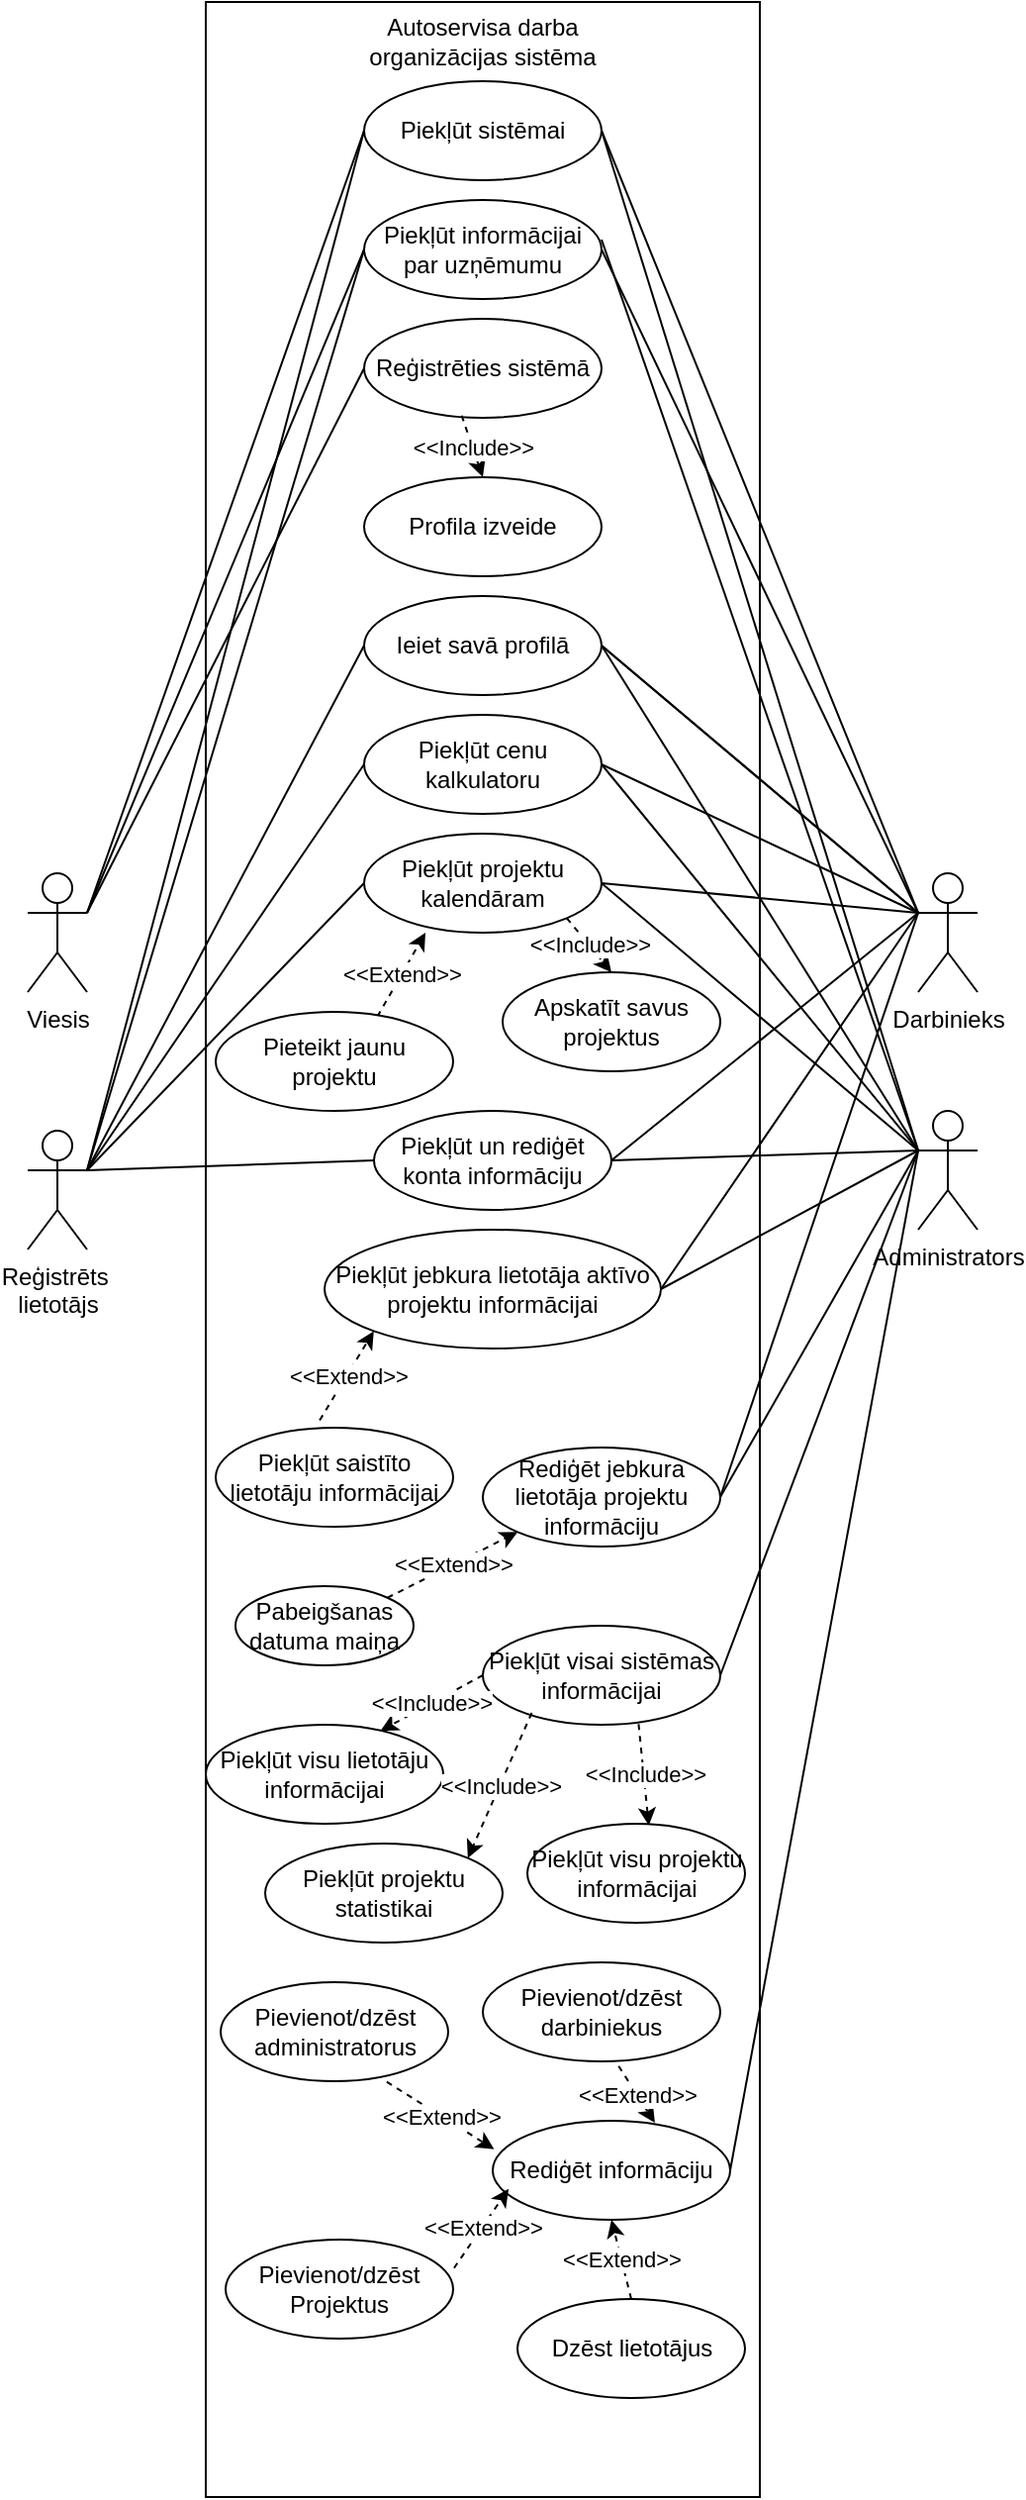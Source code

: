 <mxfile version="26.0.11">
  <diagram name="Page-1" id="uTuMJ24y415ABYmsvGK3">
    <mxGraphModel dx="2036" dy="1322" grid="1" gridSize="10" guides="1" tooltips="1" connect="1" arrows="1" fold="1" page="1" pageScale="1" pageWidth="850" pageHeight="1100" math="0" shadow="0">
      <root>
        <mxCell id="0" />
        <mxCell id="1" parent="0" />
        <mxCell id="q04trqsO_TdyiEDmOI59-2" value="Viesis" style="shape=umlActor;verticalLabelPosition=bottom;verticalAlign=top;html=1;outlineConnect=0;" parent="1" vertex="1">
          <mxGeometry x="320" y="440" width="30" height="60" as="geometry" />
        </mxCell>
        <mxCell id="q04trqsO_TdyiEDmOI59-3" value="Reģistrēts&amp;nbsp;&lt;div&gt;lietotājs&lt;/div&gt;" style="shape=umlActor;verticalLabelPosition=bottom;verticalAlign=top;html=1;outlineConnect=0;" parent="1" vertex="1">
          <mxGeometry x="320" y="570" width="30" height="60" as="geometry" />
        </mxCell>
        <mxCell id="q04trqsO_TdyiEDmOI59-4" value="Administrators" style="shape=umlActor;verticalLabelPosition=bottom;verticalAlign=top;html=1;outlineConnect=0;" parent="1" vertex="1">
          <mxGeometry x="770" y="560" width="30" height="60" as="geometry" />
        </mxCell>
        <mxCell id="q04trqsO_TdyiEDmOI59-5" value="Darbinieks" style="shape=umlActor;verticalLabelPosition=bottom;verticalAlign=top;html=1;outlineConnect=0;" parent="1" vertex="1">
          <mxGeometry x="770" y="440" width="30" height="60" as="geometry" />
        </mxCell>
        <mxCell id="q04trqsO_TdyiEDmOI59-8" value="" style="rounded=0;whiteSpace=wrap;html=1;fillColor=none;" parent="1" vertex="1">
          <mxGeometry x="410" width="280" height="1260" as="geometry" />
        </mxCell>
        <mxCell id="q04trqsO_TdyiEDmOI59-9" value="Autoservisa darba organizācijas sistēma" style="text;html=1;align=center;verticalAlign=middle;whiteSpace=wrap;rounded=0;" parent="1" vertex="1">
          <mxGeometry x="470" width="160" height="40" as="geometry" />
        </mxCell>
        <mxCell id="q04trqsO_TdyiEDmOI59-11" value="Piekļūt sistēmai" style="ellipse;whiteSpace=wrap;html=1;" parent="1" vertex="1">
          <mxGeometry x="490" y="40" width="120" height="50" as="geometry" />
        </mxCell>
        <mxCell id="q04trqsO_TdyiEDmOI59-12" value="" style="endArrow=none;html=1;rounded=0;entryX=0;entryY=0.5;entryDx=0;entryDy=0;" parent="1" target="q04trqsO_TdyiEDmOI59-11" edge="1">
          <mxGeometry width="50" height="50" relative="1" as="geometry">
            <mxPoint x="350" y="460" as="sourcePoint" />
            <mxPoint x="600" y="550" as="targetPoint" />
          </mxGeometry>
        </mxCell>
        <mxCell id="q04trqsO_TdyiEDmOI59-13" value="" style="endArrow=none;html=1;rounded=0;entryX=0;entryY=0.5;entryDx=0;entryDy=0;exitX=1;exitY=0.333;exitDx=0;exitDy=0;exitPerimeter=0;" parent="1" source="q04trqsO_TdyiEDmOI59-3" target="q04trqsO_TdyiEDmOI59-11" edge="1">
          <mxGeometry width="50" height="50" relative="1" as="geometry">
            <mxPoint x="550" y="600" as="sourcePoint" />
            <mxPoint x="600" y="550" as="targetPoint" />
          </mxGeometry>
        </mxCell>
        <mxCell id="q04trqsO_TdyiEDmOI59-14" value="Piekļūt informācijai par uzņēmumu" style="ellipse;whiteSpace=wrap;html=1;" parent="1" vertex="1">
          <mxGeometry x="490" y="100" width="120" height="50" as="geometry" />
        </mxCell>
        <mxCell id="q04trqsO_TdyiEDmOI59-16" value="" style="endArrow=none;html=1;rounded=0;entryX=0;entryY=0.5;entryDx=0;entryDy=0;exitX=1;exitY=0.333;exitDx=0;exitDy=0;exitPerimeter=0;" parent="1" source="q04trqsO_TdyiEDmOI59-3" target="q04trqsO_TdyiEDmOI59-14" edge="1">
          <mxGeometry width="50" height="50" relative="1" as="geometry">
            <mxPoint x="370" y="590" as="sourcePoint" />
            <mxPoint x="600" y="550" as="targetPoint" />
          </mxGeometry>
        </mxCell>
        <mxCell id="q04trqsO_TdyiEDmOI59-17" value="" style="endArrow=none;html=1;rounded=0;entryX=0;entryY=0.5;entryDx=0;entryDy=0;" parent="1" target="q04trqsO_TdyiEDmOI59-14" edge="1">
          <mxGeometry width="50" height="50" relative="1" as="geometry">
            <mxPoint x="350" y="460" as="sourcePoint" />
            <mxPoint x="510" y="325" as="targetPoint" />
          </mxGeometry>
        </mxCell>
        <mxCell id="q04trqsO_TdyiEDmOI59-18" value="" style="endArrow=none;html=1;rounded=0;entryX=1;entryY=0.5;entryDx=0;entryDy=0;exitX=0;exitY=0.333;exitDx=0;exitDy=0;exitPerimeter=0;" parent="1" source="q04trqsO_TdyiEDmOI59-5" target="q04trqsO_TdyiEDmOI59-11" edge="1">
          <mxGeometry width="50" height="50" relative="1" as="geometry">
            <mxPoint x="550" y="300" as="sourcePoint" />
            <mxPoint x="600" y="250" as="targetPoint" />
          </mxGeometry>
        </mxCell>
        <mxCell id="q04trqsO_TdyiEDmOI59-19" value="" style="endArrow=none;html=1;rounded=0;entryX=1;entryY=0.5;entryDx=0;entryDy=0;" parent="1" target="q04trqsO_TdyiEDmOI59-14" edge="1">
          <mxGeometry width="50" height="50" relative="1" as="geometry">
            <mxPoint x="770" y="460" as="sourcePoint" />
            <mxPoint x="600" y="250" as="targetPoint" />
          </mxGeometry>
        </mxCell>
        <mxCell id="q04trqsO_TdyiEDmOI59-20" value="" style="endArrow=none;html=1;rounded=0;exitX=0;exitY=0.333;exitDx=0;exitDy=0;exitPerimeter=0;entryX=1;entryY=0.4;entryDx=0;entryDy=0;entryPerimeter=0;" parent="1" source="q04trqsO_TdyiEDmOI59-4" target="q04trqsO_TdyiEDmOI59-14" edge="1">
          <mxGeometry width="50" height="50" relative="1" as="geometry">
            <mxPoint x="550" y="300" as="sourcePoint" />
            <mxPoint x="600" y="250" as="targetPoint" />
          </mxGeometry>
        </mxCell>
        <mxCell id="q04trqsO_TdyiEDmOI59-21" value="" style="endArrow=none;html=1;rounded=0;exitX=0;exitY=0.333;exitDx=0;exitDy=0;exitPerimeter=0;entryX=1;entryY=0.5;entryDx=0;entryDy=0;" parent="1" source="q04trqsO_TdyiEDmOI59-4" target="q04trqsO_TdyiEDmOI59-11" edge="1">
          <mxGeometry width="50" height="50" relative="1" as="geometry">
            <mxPoint x="550" y="300" as="sourcePoint" />
            <mxPoint x="620" y="180" as="targetPoint" />
          </mxGeometry>
        </mxCell>
        <mxCell id="jBZMnw3EPrdcibrqjrfa-2" value="Reģistrēties sistēmā" style="ellipse;whiteSpace=wrap;html=1;" parent="1" vertex="1">
          <mxGeometry x="490" y="160" width="120" height="50" as="geometry" />
        </mxCell>
        <mxCell id="jBZMnw3EPrdcibrqjrfa-3" value="" style="endArrow=none;html=1;rounded=0;entryX=0;entryY=0.5;entryDx=0;entryDy=0;exitX=1;exitY=0.333;exitDx=0;exitDy=0;exitPerimeter=0;" parent="1" source="q04trqsO_TdyiEDmOI59-2" target="jBZMnw3EPrdcibrqjrfa-2" edge="1">
          <mxGeometry width="50" height="50" relative="1" as="geometry">
            <mxPoint x="370" y="460" as="sourcePoint" />
            <mxPoint x="640" y="410" as="targetPoint" />
          </mxGeometry>
        </mxCell>
        <mxCell id="jBZMnw3EPrdcibrqjrfa-4" value="Profila izveide" style="ellipse;whiteSpace=wrap;html=1;" parent="1" vertex="1">
          <mxGeometry x="490" y="240" width="120" height="50" as="geometry" />
        </mxCell>
        <mxCell id="jBZMnw3EPrdcibrqjrfa-7" value="" style="endArrow=classic;html=1;rounded=0;dashed=1;entryX=0.5;entryY=0;entryDx=0;entryDy=0;exitX=0.411;exitY=0.977;exitDx=0;exitDy=0;exitPerimeter=0;" parent="1" source="jBZMnw3EPrdcibrqjrfa-2" target="jBZMnw3EPrdcibrqjrfa-4" edge="1">
          <mxGeometry relative="1" as="geometry">
            <mxPoint x="560" y="430" as="sourcePoint" />
            <mxPoint x="660" y="430" as="targetPoint" />
          </mxGeometry>
        </mxCell>
        <mxCell id="jBZMnw3EPrdcibrqjrfa-8" value="&amp;lt;&amp;lt;Include&amp;gt;&amp;gt;" style="edgeLabel;resizable=0;html=1;;align=center;verticalAlign=middle;" parent="jBZMnw3EPrdcibrqjrfa-7" connectable="0" vertex="1">
          <mxGeometry relative="1" as="geometry" />
        </mxCell>
        <mxCell id="jBZMnw3EPrdcibrqjrfa-9" value="Ieiet savā profilā" style="ellipse;whiteSpace=wrap;html=1;" parent="1" vertex="1">
          <mxGeometry x="490" y="300" width="120" height="50" as="geometry" />
        </mxCell>
        <mxCell id="jBZMnw3EPrdcibrqjrfa-10" value="" style="endArrow=none;html=1;rounded=0;exitX=1;exitY=0.333;exitDx=0;exitDy=0;exitPerimeter=0;entryX=0;entryY=0.5;entryDx=0;entryDy=0;" parent="1" source="q04trqsO_TdyiEDmOI59-3" target="jBZMnw3EPrdcibrqjrfa-9" edge="1">
          <mxGeometry width="50" height="50" relative="1" as="geometry">
            <mxPoint x="590" y="560" as="sourcePoint" />
            <mxPoint x="640" y="510" as="targetPoint" />
          </mxGeometry>
        </mxCell>
        <mxCell id="jBZMnw3EPrdcibrqjrfa-11" value="" style="endArrow=none;html=1;rounded=0;entryX=1;entryY=0.5;entryDx=0;entryDy=0;exitX=0;exitY=0.333;exitDx=0;exitDy=0;exitPerimeter=0;" parent="1" source="q04trqsO_TdyiEDmOI59-5" target="jBZMnw3EPrdcibrqjrfa-9" edge="1">
          <mxGeometry width="50" height="50" relative="1" as="geometry">
            <mxPoint x="590" y="560" as="sourcePoint" />
            <mxPoint x="640" y="510" as="targetPoint" />
          </mxGeometry>
        </mxCell>
        <mxCell id="jBZMnw3EPrdcibrqjrfa-12" value="" style="endArrow=none;html=1;rounded=0;exitX=1;exitY=0.5;exitDx=0;exitDy=0;" parent="1" source="jBZMnw3EPrdcibrqjrfa-9" edge="1">
          <mxGeometry width="50" height="50" relative="1" as="geometry">
            <mxPoint x="620" y="470" as="sourcePoint" />
            <mxPoint x="770" y="580" as="targetPoint" />
          </mxGeometry>
        </mxCell>
        <mxCell id="jBZMnw3EPrdcibrqjrfa-13" value="Piekļūt cenu kalkulatoru" style="ellipse;whiteSpace=wrap;html=1;" parent="1" vertex="1">
          <mxGeometry x="490" y="360" width="120" height="50" as="geometry" />
        </mxCell>
        <mxCell id="jBZMnw3EPrdcibrqjrfa-14" value="" style="endArrow=none;html=1;rounded=0;exitX=1;exitY=0.333;exitDx=0;exitDy=0;exitPerimeter=0;entryX=0;entryY=0.5;entryDx=0;entryDy=0;" parent="1" source="q04trqsO_TdyiEDmOI59-3" target="jBZMnw3EPrdcibrqjrfa-13" edge="1">
          <mxGeometry width="50" height="50" relative="1" as="geometry">
            <mxPoint x="590" y="560" as="sourcePoint" />
            <mxPoint x="500" y="550" as="targetPoint" />
          </mxGeometry>
        </mxCell>
        <mxCell id="jBZMnw3EPrdcibrqjrfa-15" value="" style="endArrow=none;html=1;rounded=0;exitX=0;exitY=0.333;exitDx=0;exitDy=0;exitPerimeter=0;entryX=1;entryY=0.5;entryDx=0;entryDy=0;" parent="1" source="q04trqsO_TdyiEDmOI59-4" target="jBZMnw3EPrdcibrqjrfa-13" edge="1">
          <mxGeometry width="50" height="50" relative="1" as="geometry">
            <mxPoint x="590" y="560" as="sourcePoint" />
            <mxPoint x="640" y="510" as="targetPoint" />
          </mxGeometry>
        </mxCell>
        <mxCell id="jBZMnw3EPrdcibrqjrfa-16" value="" style="endArrow=none;html=1;rounded=0;exitX=1;exitY=0.5;exitDx=0;exitDy=0;" parent="1" source="jBZMnw3EPrdcibrqjrfa-9" edge="1">
          <mxGeometry width="50" height="50" relative="1" as="geometry">
            <mxPoint x="590" y="560" as="sourcePoint" />
            <mxPoint x="770" y="460" as="targetPoint" />
          </mxGeometry>
        </mxCell>
        <mxCell id="jBZMnw3EPrdcibrqjrfa-17" value="Piekļūt projektu kalendāram" style="ellipse;whiteSpace=wrap;html=1;" parent="1" vertex="1">
          <mxGeometry x="490" y="420" width="120" height="50" as="geometry" />
        </mxCell>
        <mxCell id="jBZMnw3EPrdcibrqjrfa-18" value="" style="endArrow=classic;html=1;rounded=0;dashed=1;entryX=0.433;entryY=0.96;entryDx=0;entryDy=0;entryPerimeter=0;exitX=0.681;exitY=0.047;exitDx=0;exitDy=0;exitPerimeter=0;" parent="1" edge="1" source="jBZMnw3EPrdcibrqjrfa-21">
          <mxGeometry relative="1" as="geometry">
            <mxPoint x="500" y="500" as="sourcePoint" />
            <mxPoint x="521" y="470" as="targetPoint" />
          </mxGeometry>
        </mxCell>
        <mxCell id="jBZMnw3EPrdcibrqjrfa-19" value="&amp;lt;&amp;lt;Extend&amp;gt;&amp;gt;" style="edgeLabel;resizable=0;html=1;;align=center;verticalAlign=middle;" parent="jBZMnw3EPrdcibrqjrfa-18" connectable="0" vertex="1">
          <mxGeometry relative="1" as="geometry" />
        </mxCell>
        <mxCell id="jBZMnw3EPrdcibrqjrfa-21" value="Pieteikt jaunu projektu" style="ellipse;whiteSpace=wrap;html=1;" parent="1" vertex="1">
          <mxGeometry x="415" y="510" width="120" height="50" as="geometry" />
        </mxCell>
        <mxCell id="jBZMnw3EPrdcibrqjrfa-22" value="" style="endArrow=none;html=1;rounded=0;exitX=1;exitY=0.333;exitDx=0;exitDy=0;exitPerimeter=0;entryX=0;entryY=0.5;entryDx=0;entryDy=0;" parent="1" source="q04trqsO_TdyiEDmOI59-3" target="jBZMnw3EPrdcibrqjrfa-17" edge="1">
          <mxGeometry width="50" height="50" relative="1" as="geometry">
            <mxPoint x="590" y="660" as="sourcePoint" />
            <mxPoint x="640" y="610" as="targetPoint" />
          </mxGeometry>
        </mxCell>
        <mxCell id="jBZMnw3EPrdcibrqjrfa-23" value="" style="endArrow=none;html=1;rounded=0;exitX=1;exitY=0.5;exitDx=0;exitDy=0;" parent="1" source="jBZMnw3EPrdcibrqjrfa-17" edge="1">
          <mxGeometry width="50" height="50" relative="1" as="geometry">
            <mxPoint x="590" y="660" as="sourcePoint" />
            <mxPoint x="770" y="460" as="targetPoint" />
          </mxGeometry>
        </mxCell>
        <mxCell id="jBZMnw3EPrdcibrqjrfa-24" value="" style="endArrow=none;html=1;rounded=0;exitX=1;exitY=0.5;exitDx=0;exitDy=0;" parent="1" source="jBZMnw3EPrdcibrqjrfa-13" edge="1">
          <mxGeometry width="50" height="50" relative="1" as="geometry">
            <mxPoint x="590" y="660" as="sourcePoint" />
            <mxPoint x="770" y="460" as="targetPoint" />
          </mxGeometry>
        </mxCell>
        <mxCell id="jBZMnw3EPrdcibrqjrfa-25" value="" style="endArrow=none;html=1;rounded=0;exitX=1;exitY=0.5;exitDx=0;exitDy=0;entryX=0;entryY=0.333;entryDx=0;entryDy=0;entryPerimeter=0;" parent="1" source="jBZMnw3EPrdcibrqjrfa-17" target="q04trqsO_TdyiEDmOI59-4" edge="1">
          <mxGeometry width="50" height="50" relative="1" as="geometry">
            <mxPoint x="590" y="660" as="sourcePoint" />
            <mxPoint x="740" y="580" as="targetPoint" />
          </mxGeometry>
        </mxCell>
        <mxCell id="jBZMnw3EPrdcibrqjrfa-26" value="Apskatīt savus projektus" style="ellipse;whiteSpace=wrap;html=1;" parent="1" vertex="1">
          <mxGeometry x="560" y="490" width="110" height="50" as="geometry" />
        </mxCell>
        <mxCell id="jBZMnw3EPrdcibrqjrfa-27" value="" style="endArrow=classic;html=1;rounded=0;dashed=1;exitX=1;exitY=1;exitDx=0;exitDy=0;entryX=0.5;entryY=0;entryDx=0;entryDy=0;" parent="1" source="jBZMnw3EPrdcibrqjrfa-17" target="jBZMnw3EPrdcibrqjrfa-26" edge="1">
          <mxGeometry relative="1" as="geometry">
            <mxPoint x="568" y="510" as="sourcePoint" />
            <mxPoint x="580" y="475" as="targetPoint" />
          </mxGeometry>
        </mxCell>
        <mxCell id="jBZMnw3EPrdcibrqjrfa-28" value="&amp;lt;&amp;lt;Include&amp;gt;&amp;gt;" style="edgeLabel;resizable=0;html=1;;align=center;verticalAlign=middle;" parent="jBZMnw3EPrdcibrqjrfa-27" connectable="0" vertex="1">
          <mxGeometry relative="1" as="geometry" />
        </mxCell>
        <mxCell id="jBZMnw3EPrdcibrqjrfa-31" value="Piekļūt un rediģēt konta informāciju" style="ellipse;whiteSpace=wrap;html=1;" parent="1" vertex="1">
          <mxGeometry x="495" y="560" width="120" height="50" as="geometry" />
        </mxCell>
        <mxCell id="jBZMnw3EPrdcibrqjrfa-32" value="" style="endArrow=none;html=1;rounded=0;exitX=1;exitY=0.333;exitDx=0;exitDy=0;exitPerimeter=0;entryX=0;entryY=0.5;entryDx=0;entryDy=0;" parent="1" source="q04trqsO_TdyiEDmOI59-3" target="jBZMnw3EPrdcibrqjrfa-31" edge="1">
          <mxGeometry width="50" height="50" relative="1" as="geometry">
            <mxPoint x="590" y="660" as="sourcePoint" />
            <mxPoint x="640" y="610" as="targetPoint" />
          </mxGeometry>
        </mxCell>
        <mxCell id="jBZMnw3EPrdcibrqjrfa-33" value="" style="endArrow=none;html=1;rounded=0;exitX=1;exitY=0.5;exitDx=0;exitDy=0;" parent="1" source="jBZMnw3EPrdcibrqjrfa-31" edge="1">
          <mxGeometry width="50" height="50" relative="1" as="geometry">
            <mxPoint x="590" y="660" as="sourcePoint" />
            <mxPoint x="770" y="460" as="targetPoint" />
          </mxGeometry>
        </mxCell>
        <mxCell id="jBZMnw3EPrdcibrqjrfa-34" value="" style="endArrow=none;html=1;rounded=0;exitX=1;exitY=0.5;exitDx=0;exitDy=0;" parent="1" source="jBZMnw3EPrdcibrqjrfa-31" edge="1">
          <mxGeometry width="50" height="50" relative="1" as="geometry">
            <mxPoint x="590" y="660" as="sourcePoint" />
            <mxPoint x="770" y="580" as="targetPoint" />
          </mxGeometry>
        </mxCell>
        <mxCell id="jBZMnw3EPrdcibrqjrfa-38" value="Piekļūt jebkura lietotāja aktīvo projektu informācijai" style="ellipse;whiteSpace=wrap;html=1;" parent="1" vertex="1">
          <mxGeometry x="470" y="620" width="170" height="60" as="geometry" />
        </mxCell>
        <mxCell id="jBZMnw3EPrdcibrqjrfa-42" value="" style="endArrow=none;html=1;rounded=0;exitX=1;exitY=0.5;exitDx=0;exitDy=0;" parent="1" source="jBZMnw3EPrdcibrqjrfa-38" edge="1">
          <mxGeometry width="50" height="50" relative="1" as="geometry">
            <mxPoint x="580" y="610" as="sourcePoint" />
            <mxPoint x="770" y="460" as="targetPoint" />
          </mxGeometry>
        </mxCell>
        <mxCell id="jBZMnw3EPrdcibrqjrfa-43" value="" style="endArrow=none;html=1;rounded=0;exitX=1;exitY=0.5;exitDx=0;exitDy=0;" parent="1" source="jBZMnw3EPrdcibrqjrfa-38" edge="1">
          <mxGeometry width="50" height="50" relative="1" as="geometry">
            <mxPoint x="580" y="610" as="sourcePoint" />
            <mxPoint x="770" y="580" as="targetPoint" />
          </mxGeometry>
        </mxCell>
        <mxCell id="jBZMnw3EPrdcibrqjrfa-44" value="Rediģēt jebkura lietotāja projektu informāciju" style="ellipse;whiteSpace=wrap;html=1;" parent="1" vertex="1">
          <mxGeometry x="550" y="730" width="120" height="50" as="geometry" />
        </mxCell>
        <mxCell id="jBZMnw3EPrdcibrqjrfa-45" value="" style="endArrow=none;html=1;rounded=0;exitX=1;exitY=0.5;exitDx=0;exitDy=0;" parent="1" source="jBZMnw3EPrdcibrqjrfa-44" edge="1">
          <mxGeometry width="50" height="50" relative="1" as="geometry">
            <mxPoint x="580" y="690" as="sourcePoint" />
            <mxPoint x="770" y="460" as="targetPoint" />
          </mxGeometry>
        </mxCell>
        <mxCell id="jBZMnw3EPrdcibrqjrfa-46" value="" style="endArrow=none;html=1;rounded=0;exitX=1;exitY=0.5;exitDx=0;exitDy=0;" parent="1" source="jBZMnw3EPrdcibrqjrfa-44" edge="1">
          <mxGeometry width="50" height="50" relative="1" as="geometry">
            <mxPoint x="580" y="690" as="sourcePoint" />
            <mxPoint x="770" y="580" as="targetPoint" />
          </mxGeometry>
        </mxCell>
        <mxCell id="jBZMnw3EPrdcibrqjrfa-47" value="" style="endArrow=classic;html=1;rounded=0;dashed=1;entryX=0;entryY=1;entryDx=0;entryDy=0;exitX=1;exitY=0;exitDx=0;exitDy=0;" parent="1" source="jBZMnw3EPrdcibrqjrfa-49" target="jBZMnw3EPrdcibrqjrfa-44" edge="1">
          <mxGeometry relative="1" as="geometry">
            <mxPoint x="469" y="820" as="sourcePoint" />
            <mxPoint x="490" y="790" as="targetPoint" />
          </mxGeometry>
        </mxCell>
        <mxCell id="jBZMnw3EPrdcibrqjrfa-48" value="&amp;lt;&amp;lt;Extend&amp;gt;&amp;gt;" style="edgeLabel;resizable=0;html=1;;align=center;verticalAlign=middle;" parent="jBZMnw3EPrdcibrqjrfa-47" connectable="0" vertex="1">
          <mxGeometry relative="1" as="geometry" />
        </mxCell>
        <mxCell id="jBZMnw3EPrdcibrqjrfa-49" value="Pabeigšanas datuma maiņa" style="ellipse;whiteSpace=wrap;html=1;" parent="1" vertex="1">
          <mxGeometry x="425" y="800" width="90" height="40" as="geometry" />
        </mxCell>
        <mxCell id="jBZMnw3EPrdcibrqjrfa-53" value="Piekļūt saistīto lietotāju informācijai" style="ellipse;whiteSpace=wrap;html=1;" parent="1" vertex="1">
          <mxGeometry x="415" y="720" width="120" height="50" as="geometry" />
        </mxCell>
        <mxCell id="jBZMnw3EPrdcibrqjrfa-54" value="" style="endArrow=classic;html=1;rounded=0;dashed=1;exitX=0.438;exitY=-0.075;exitDx=0;exitDy=0;exitPerimeter=0;entryX=0;entryY=1;entryDx=0;entryDy=0;" parent="1" source="jBZMnw3EPrdcibrqjrfa-53" target="jBZMnw3EPrdcibrqjrfa-38" edge="1">
          <mxGeometry relative="1" as="geometry">
            <mxPoint x="469" y="750" as="sourcePoint" />
            <mxPoint x="500" y="740" as="targetPoint" />
          </mxGeometry>
        </mxCell>
        <mxCell id="jBZMnw3EPrdcibrqjrfa-55" value="&amp;lt;&amp;lt;Extend&amp;gt;&amp;gt;" style="edgeLabel;resizable=0;html=1;;align=center;verticalAlign=middle;" parent="jBZMnw3EPrdcibrqjrfa-54" connectable="0" vertex="1">
          <mxGeometry relative="1" as="geometry" />
        </mxCell>
        <mxCell id="jBZMnw3EPrdcibrqjrfa-56" value="Piekļūt visai sistēmas informācijai" style="ellipse;whiteSpace=wrap;html=1;" parent="1" vertex="1">
          <mxGeometry x="550" y="820" width="120" height="50" as="geometry" />
        </mxCell>
        <mxCell id="jBZMnw3EPrdcibrqjrfa-57" value="" style="endArrow=none;html=1;rounded=0;exitX=1;exitY=0.5;exitDx=0;exitDy=0;" parent="1" source="jBZMnw3EPrdcibrqjrfa-56" edge="1">
          <mxGeometry width="50" height="50" relative="1" as="geometry">
            <mxPoint x="580" y="860" as="sourcePoint" />
            <mxPoint x="770" y="580" as="targetPoint" />
          </mxGeometry>
        </mxCell>
        <mxCell id="jBZMnw3EPrdcibrqjrfa-65" value="" style="endArrow=classic;html=1;rounded=0;dashed=1;entryX=0.735;entryY=0.063;entryDx=0;entryDy=0;exitX=0;exitY=0.5;exitDx=0;exitDy=0;entryPerimeter=0;" parent="1" source="jBZMnw3EPrdcibrqjrfa-56" target="jBZMnw3EPrdcibrqjrfa-67" edge="1">
          <mxGeometry relative="1" as="geometry">
            <mxPoint x="670" y="900" as="sourcePoint" />
            <mxPoint x="625" y="880" as="targetPoint" />
          </mxGeometry>
        </mxCell>
        <mxCell id="jBZMnw3EPrdcibrqjrfa-66" value="&amp;lt;&amp;lt;Include&amp;gt;&amp;gt;" style="edgeLabel;resizable=0;html=1;;align=center;verticalAlign=middle;" parent="jBZMnw3EPrdcibrqjrfa-65" connectable="0" vertex="1">
          <mxGeometry relative="1" as="geometry" />
        </mxCell>
        <mxCell id="jBZMnw3EPrdcibrqjrfa-67" value="Piekļūt visu lietotāju informācijai" style="ellipse;whiteSpace=wrap;html=1;" parent="1" vertex="1">
          <mxGeometry x="410" y="870" width="120" height="50" as="geometry" />
        </mxCell>
        <mxCell id="jBZMnw3EPrdcibrqjrfa-69" value="" style="endArrow=classic;html=1;rounded=0;dashed=1;entryX=1;entryY=0;entryDx=0;entryDy=0;exitX=0.206;exitY=0.88;exitDx=0;exitDy=0;exitPerimeter=0;" parent="1" source="jBZMnw3EPrdcibrqjrfa-56" target="jBZMnw3EPrdcibrqjrfa-71" edge="1">
          <mxGeometry relative="1" as="geometry">
            <mxPoint x="680" y="910" as="sourcePoint" />
            <mxPoint x="560" y="865" as="targetPoint" />
          </mxGeometry>
        </mxCell>
        <mxCell id="jBZMnw3EPrdcibrqjrfa-70" value="&amp;lt;&amp;lt;Include&amp;gt;&amp;gt;" style="edgeLabel;resizable=0;html=1;;align=center;verticalAlign=middle;" parent="jBZMnw3EPrdcibrqjrfa-69" connectable="0" vertex="1">
          <mxGeometry relative="1" as="geometry" />
        </mxCell>
        <mxCell id="jBZMnw3EPrdcibrqjrfa-71" value="Piekļūt projektu statistikai" style="ellipse;whiteSpace=wrap;html=1;" parent="1" vertex="1">
          <mxGeometry x="440" y="930" width="120" height="50" as="geometry" />
        </mxCell>
        <mxCell id="jBZMnw3EPrdcibrqjrfa-72" value="" style="endArrow=classic;html=1;rounded=0;dashed=1;entryX=0.558;entryY=0.017;entryDx=0;entryDy=0;exitX=0.656;exitY=0.993;exitDx=0;exitDy=0;entryPerimeter=0;exitPerimeter=0;" parent="1" source="jBZMnw3EPrdcibrqjrfa-56" target="jBZMnw3EPrdcibrqjrfa-74" edge="1">
          <mxGeometry relative="1" as="geometry">
            <mxPoint x="542" y="957" as="sourcePoint" />
            <mxPoint x="589" y="895" as="targetPoint" />
          </mxGeometry>
        </mxCell>
        <mxCell id="jBZMnw3EPrdcibrqjrfa-73" value="&amp;lt;&amp;lt;Include&amp;gt;&amp;gt;" style="edgeLabel;resizable=0;html=1;;align=center;verticalAlign=middle;" parent="jBZMnw3EPrdcibrqjrfa-72" connectable="0" vertex="1">
          <mxGeometry relative="1" as="geometry" />
        </mxCell>
        <mxCell id="jBZMnw3EPrdcibrqjrfa-74" value="Piekļūt visu projektu informācijai" style="ellipse;whiteSpace=wrap;html=1;" parent="1" vertex="1">
          <mxGeometry x="572.5" y="920" width="110" height="50" as="geometry" />
        </mxCell>
        <mxCell id="jBZMnw3EPrdcibrqjrfa-75" value="Rediģēt informāciju" style="ellipse;whiteSpace=wrap;html=1;" parent="1" vertex="1">
          <mxGeometry x="555" y="1070" width="120" height="50" as="geometry" />
        </mxCell>
        <mxCell id="jBZMnw3EPrdcibrqjrfa-76" value="" style="endArrow=none;html=1;rounded=0;exitX=1;exitY=0.5;exitDx=0;exitDy=0;" parent="1" source="jBZMnw3EPrdcibrqjrfa-75" edge="1">
          <mxGeometry width="50" height="50" relative="1" as="geometry">
            <mxPoint x="580" y="950" as="sourcePoint" />
            <mxPoint x="770" y="580" as="targetPoint" />
          </mxGeometry>
        </mxCell>
        <mxCell id="jBZMnw3EPrdcibrqjrfa-77" value="" style="endArrow=classic;html=1;rounded=0;dashed=1;entryX=0.006;entryY=0.287;entryDx=0;entryDy=0;exitX=0.73;exitY=1.007;exitDx=0;exitDy=0;entryPerimeter=0;exitPerimeter=0;" parent="1" source="jBZMnw3EPrdcibrqjrfa-81" target="jBZMnw3EPrdcibrqjrfa-75" edge="1">
          <mxGeometry relative="1" as="geometry">
            <mxPoint x="463" y="1111" as="sourcePoint" />
            <mxPoint x="470" y="1060" as="targetPoint" />
          </mxGeometry>
        </mxCell>
        <mxCell id="jBZMnw3EPrdcibrqjrfa-78" value="&amp;lt;&amp;lt;Extend&amp;gt;&amp;gt;" style="edgeLabel;resizable=0;html=1;;align=center;verticalAlign=middle;" parent="jBZMnw3EPrdcibrqjrfa-77" connectable="0" vertex="1">
          <mxGeometry relative="1" as="geometry" />
        </mxCell>
        <mxCell id="jBZMnw3EPrdcibrqjrfa-81" value="Pievienot/dzēst administratorus" style="ellipse;whiteSpace=wrap;html=1;" parent="1" vertex="1">
          <mxGeometry x="417.5" y="1000" width="115" height="50" as="geometry" />
        </mxCell>
        <mxCell id="jBZMnw3EPrdcibrqjrfa-83" value="Pievienot/dzēst darbiniekus" style="ellipse;whiteSpace=wrap;html=1;" parent="1" vertex="1">
          <mxGeometry x="550" y="990" width="120" height="50" as="geometry" />
        </mxCell>
        <mxCell id="jBZMnw3EPrdcibrqjrfa-85" value="" style="endArrow=classic;html=1;rounded=0;dashed=1;entryX=0.683;entryY=0.02;entryDx=0;entryDy=0;exitX=0.572;exitY=1.047;exitDx=0;exitDy=0;entryPerimeter=0;exitPerimeter=0;" parent="1" source="jBZMnw3EPrdcibrqjrfa-83" target="jBZMnw3EPrdcibrqjrfa-75" edge="1">
          <mxGeometry relative="1" as="geometry">
            <mxPoint x="503" y="1161" as="sourcePoint" />
            <mxPoint x="552" y="1130" as="targetPoint" />
          </mxGeometry>
        </mxCell>
        <mxCell id="jBZMnw3EPrdcibrqjrfa-86" value="&amp;lt;&amp;lt;Extend&amp;gt;&amp;gt;" style="edgeLabel;resizable=0;html=1;;align=center;verticalAlign=middle;" parent="jBZMnw3EPrdcibrqjrfa-85" connectable="0" vertex="1">
          <mxGeometry relative="1" as="geometry" />
        </mxCell>
        <mxCell id="jBZMnw3EPrdcibrqjrfa-87" value="Pievienot/dzēst Projektus" style="ellipse;whiteSpace=wrap;html=1;" parent="1" vertex="1">
          <mxGeometry x="420" y="1130" width="115" height="50" as="geometry" />
        </mxCell>
        <mxCell id="jBZMnw3EPrdcibrqjrfa-88" value="" style="endArrow=classic;html=1;rounded=0;dashed=1;entryX=0.067;entryY=0.687;entryDx=0;entryDy=0;exitX=1.004;exitY=0.287;exitDx=0;exitDy=0;exitPerimeter=0;entryPerimeter=0;" parent="1" source="jBZMnw3EPrdcibrqjrfa-87" target="jBZMnw3EPrdcibrqjrfa-75" edge="1">
          <mxGeometry relative="1" as="geometry">
            <mxPoint x="505" y="1111" as="sourcePoint" />
            <mxPoint x="592" y="1080" as="targetPoint" />
          </mxGeometry>
        </mxCell>
        <mxCell id="jBZMnw3EPrdcibrqjrfa-89" value="&amp;lt;&amp;lt;Extend&amp;gt;&amp;gt;" style="edgeLabel;resizable=0;html=1;;align=center;verticalAlign=middle;" parent="jBZMnw3EPrdcibrqjrfa-88" connectable="0" vertex="1">
          <mxGeometry relative="1" as="geometry" />
        </mxCell>
        <mxCell id="jBZMnw3EPrdcibrqjrfa-90" value="Dzēst lietotājus" style="ellipse;whiteSpace=wrap;html=1;" parent="1" vertex="1">
          <mxGeometry x="567.5" y="1160" width="115" height="50" as="geometry" />
        </mxCell>
        <mxCell id="jBZMnw3EPrdcibrqjrfa-91" value="" style="endArrow=classic;html=1;rounded=0;dashed=1;entryX=0.5;entryY=1;entryDx=0;entryDy=0;exitX=0.5;exitY=0;exitDx=0;exitDy=0;" parent="1" source="jBZMnw3EPrdcibrqjrfa-90" target="jBZMnw3EPrdcibrqjrfa-75" edge="1">
          <mxGeometry relative="1" as="geometry">
            <mxPoint x="548" y="1160" as="sourcePoint" />
            <mxPoint x="640" y="1090" as="targetPoint" />
          </mxGeometry>
        </mxCell>
        <mxCell id="jBZMnw3EPrdcibrqjrfa-92" value="&amp;lt;&amp;lt;Extend&amp;gt;&amp;gt;" style="edgeLabel;resizable=0;html=1;;align=center;verticalAlign=middle;" parent="jBZMnw3EPrdcibrqjrfa-91" connectable="0" vertex="1">
          <mxGeometry relative="1" as="geometry" />
        </mxCell>
      </root>
    </mxGraphModel>
  </diagram>
</mxfile>
